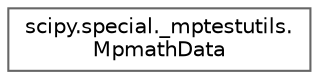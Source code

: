 digraph "Graphical Class Hierarchy"
{
 // LATEX_PDF_SIZE
  bgcolor="transparent";
  edge [fontname=Helvetica,fontsize=10,labelfontname=Helvetica,labelfontsize=10];
  node [fontname=Helvetica,fontsize=10,shape=box,height=0.2,width=0.4];
  rankdir="LR";
  Node0 [id="Node000000",label="scipy.special._mptestutils.\lMpmathData",height=0.2,width=0.4,color="grey40", fillcolor="white", style="filled",URL="$d0/d94/classscipy_1_1special_1_1__mptestutils_1_1MpmathData.html",tooltip=" "];
}
